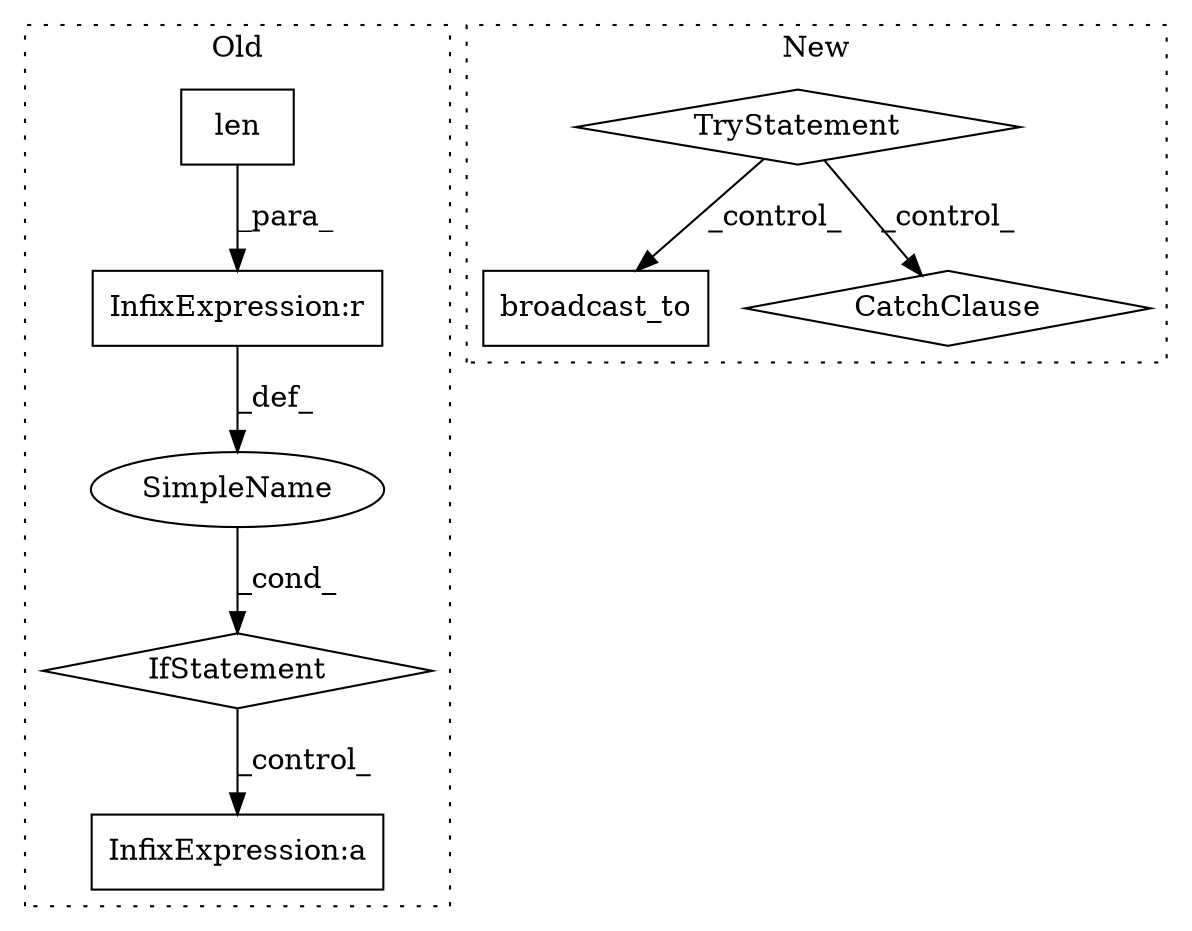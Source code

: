 digraph G {
subgraph cluster0 {
1 [label="len" a="32" s="9679,9695" l="4,1" shape="box"];
3 [label="IfStatement" a="25" s="9675,9701" l="4,2" shape="diamond"];
4 [label="InfixExpression:a" a="27" s="9833" l="10" shape="box"];
5 [label="SimpleName" a="42" s="" l="" shape="ellipse"];
6 [label="InfixExpression:r" a="27" s="9696" l="4" shape="box"];
label = "Old";
style="dotted";
}
subgraph cluster1 {
2 [label="broadcast_to" a="32" s="9691,9718" l="13,1" shape="box"];
7 [label="TryStatement" a="54" s="9660" l="4" shape="diamond"];
8 [label="CatchClause" a="12" s="9728,9761" l="11,2" shape="diamond"];
label = "New";
style="dotted";
}
1 -> 6 [label="_para_"];
3 -> 4 [label="_control_"];
5 -> 3 [label="_cond_"];
6 -> 5 [label="_def_"];
7 -> 8 [label="_control_"];
7 -> 2 [label="_control_"];
}